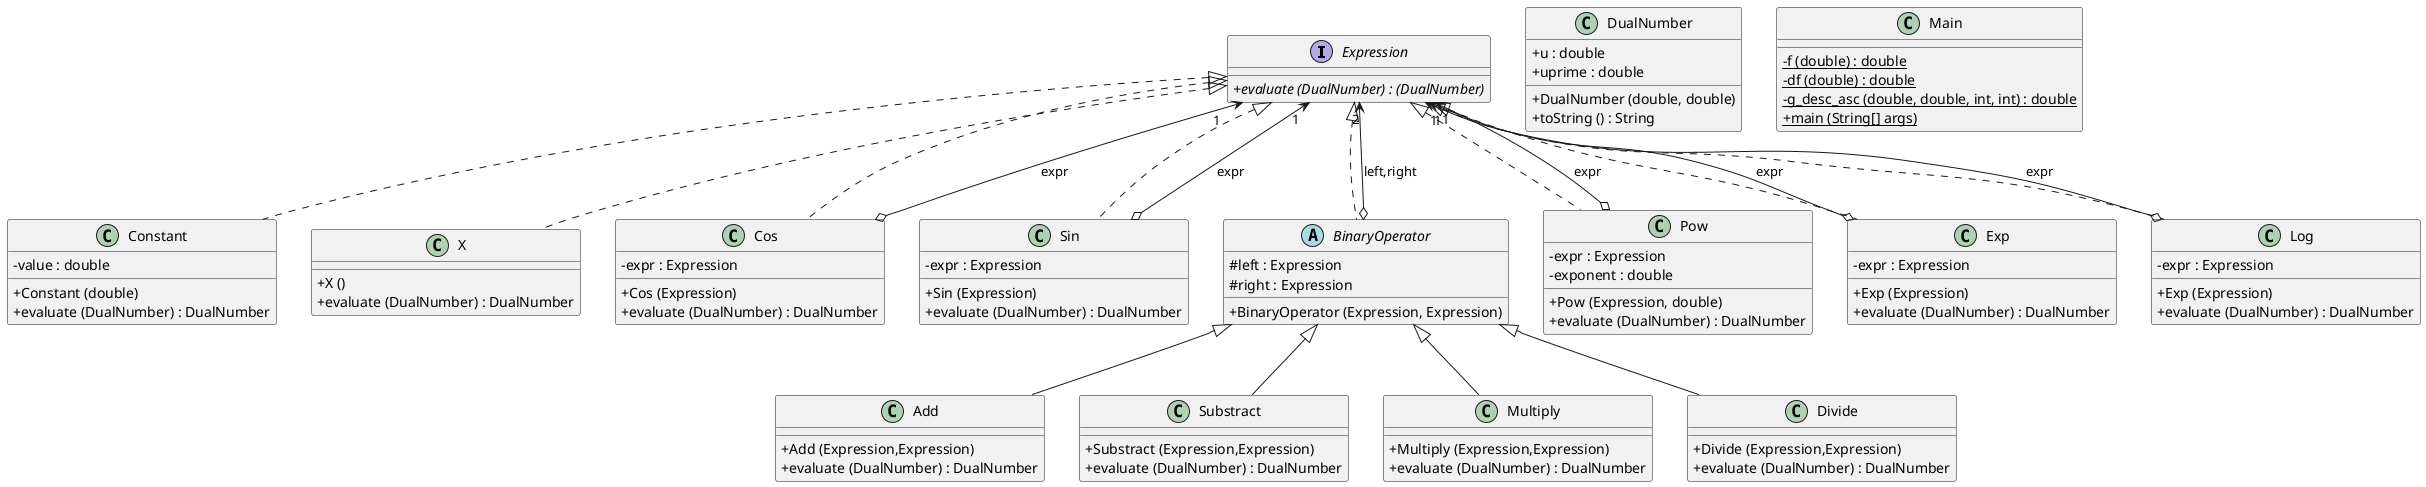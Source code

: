 @startuml
skinparam classAttributeIconSize 0

interface Expression{
+ {abstract}evaluate (DualNumber) : (DualNumber)
}

class Constant implements Expression {
- value : double
+ Constant (double)
+ evaluate (DualNumber) : DualNumber
}

class X implements Expression {
+ X ()
+ evaluate (DualNumber) : DualNumber
}

class Cos implements Expression {
- expr : Expression
+ Cos (Expression)
+ evaluate (DualNumber) : DualNumber
}

class Sin implements Expression {
- expr : Expression
+ Sin (Expression)
+ evaluate (DualNumber) : DualNumber
}

Abstract BinaryOperator implements Expression {
# left : Expression
# right : Expression
+ BinaryOperator (Expression, Expression)
}

class Pow implements Expression {
- expr : Expression
- exponent : double
+ Pow (Expression, double)
+ evaluate (DualNumber) : DualNumber
}

class Exp implements Expression {
- expr : Expression
+ Exp (Expression)
+ evaluate (DualNumber) : DualNumber
}

class Log implements Expression {
- expr : Expression
+ Exp (Expression)
+ evaluate (DualNumber) : DualNumber
}

class Add extends BinaryOperator {
+ Add (Expression,Expression)
+ evaluate (DualNumber) : DualNumber
}

class Substract extends BinaryOperator {
+ Substract (Expression,Expression)
+ evaluate (DualNumber) : DualNumber
}

class Multiply extends BinaryOperator {
+ Multiply (Expression,Expression)
+ evaluate (DualNumber) : DualNumber
}

class Divide extends BinaryOperator {
+ Divide (Expression,Expression)
+ evaluate (DualNumber) : DualNumber
}

class DualNumber {
+ u : double
+ uprime : double
+ DualNumber (double, double)
+ toString () : String
}

class Main {
- {static} f (double) : double
- {static} df (double) : double
- {static} g_desc_asc (double, double, int, int) : double
+ {static} main (String[] args)
}

Expression "1" <--o Sin : expr
Expression "1" <--o Pow : expr
Expression "1" <--o Cos : expr
Expression "1" <--o Log : expr
Expression "1" <--o Exp : expr
Expression "2" <--o BinaryOperator : left,right
@enduml